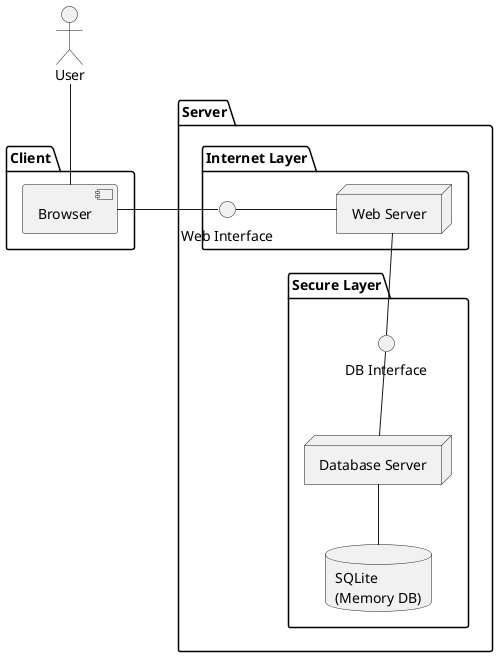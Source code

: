 @startuml

skinparam nodesep 100

actor User


package "Client" {
component Browser

}

package "Server" {
package "Secure Layer"{
node dbServ1 [
Database Server
]

interface "DB Interface" as dbint

database db1[
SQLite
(Memory DB)
]
}

package "Internet Layer" {
node webServ1 [
Web Server
]
interface "Web Interface" as webint
}

}

User -- Browser
Browser - webint
webint - webServ1
webServ1 -- dbint
dbint -- dbServ1

dbServ1 -- db1


@enduml
